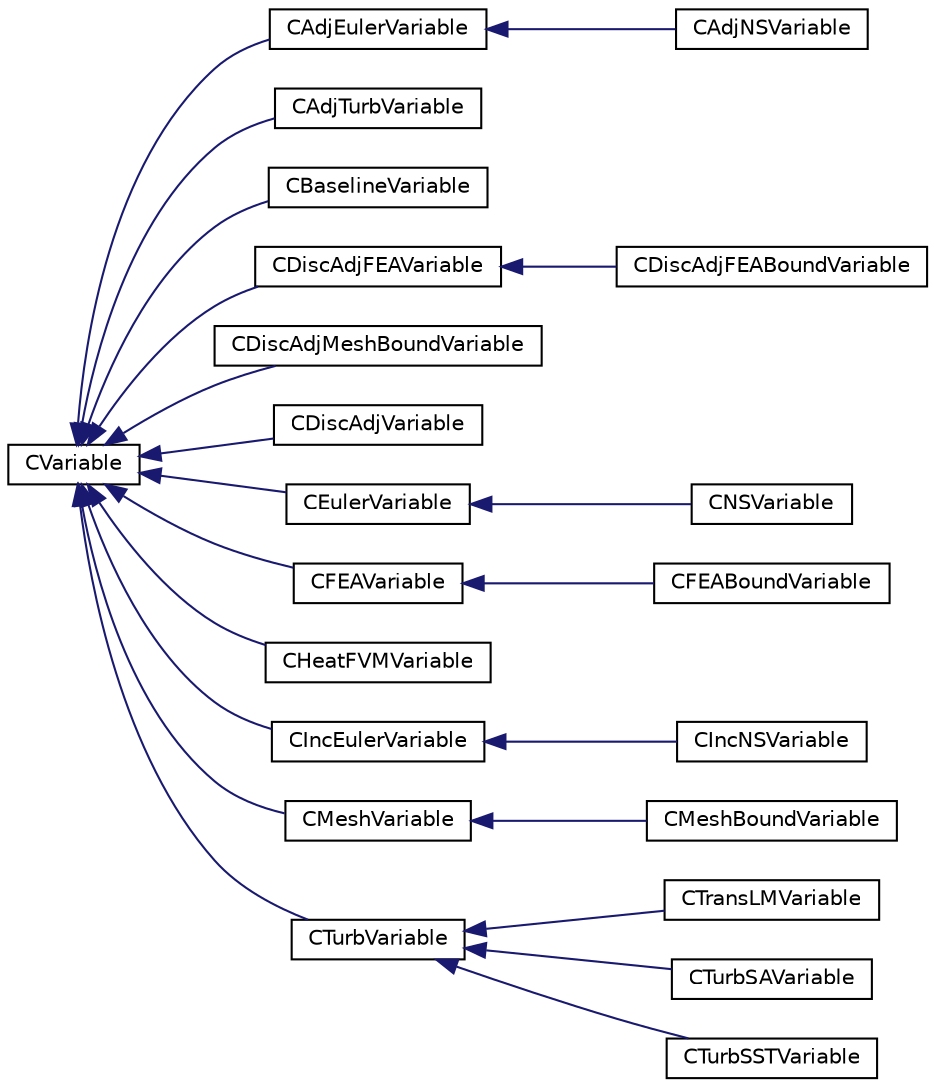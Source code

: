 digraph "Graphical Class Hierarchy"
{
  edge [fontname="Helvetica",fontsize="10",labelfontname="Helvetica",labelfontsize="10"];
  node [fontname="Helvetica",fontsize="10",shape=record];
  rankdir="LR";
  Node0 [label="CVariable",height=0.2,width=0.4,color="black", fillcolor="white", style="filled",URL="$class_c_variable.html",tooltip="Main class for defining the variables. "];
  Node0 -> Node1 [dir="back",color="midnightblue",fontsize="10",style="solid",fontname="Helvetica"];
  Node1 [label="CAdjEulerVariable",height=0.2,width=0.4,color="black", fillcolor="white", style="filled",URL="$class_c_adj_euler_variable.html",tooltip="Main class for defining the variables of the adjoint Euler solver. "];
  Node1 -> Node2 [dir="back",color="midnightblue",fontsize="10",style="solid",fontname="Helvetica"];
  Node2 [label="CAdjNSVariable",height=0.2,width=0.4,color="black", fillcolor="white", style="filled",URL="$class_c_adj_n_s_variable.html",tooltip="Main class for defining the variables of the adjoint Navier-Stokes solver. "];
  Node0 -> Node3 [dir="back",color="midnightblue",fontsize="10",style="solid",fontname="Helvetica"];
  Node3 [label="CAdjTurbVariable",height=0.2,width=0.4,color="black", fillcolor="white", style="filled",URL="$class_c_adj_turb_variable.html",tooltip="Main class for defining the variables of the adjoint turbulence model. "];
  Node0 -> Node4 [dir="back",color="midnightblue",fontsize="10",style="solid",fontname="Helvetica"];
  Node4 [label="CBaselineVariable",height=0.2,width=0.4,color="black", fillcolor="white", style="filled",URL="$class_c_baseline_variable.html",tooltip="Main class for defining the variables of a baseline solution from a restart file (for output)..."];
  Node0 -> Node5 [dir="back",color="midnightblue",fontsize="10",style="solid",fontname="Helvetica"];
  Node5 [label="CDiscAdjFEAVariable",height=0.2,width=0.4,color="black", fillcolor="white", style="filled",URL="$class_c_disc_adj_f_e_a_variable.html",tooltip="Main class for defining the variables of the adjoint solver. "];
  Node5 -> Node6 [dir="back",color="midnightblue",fontsize="10",style="solid",fontname="Helvetica"];
  Node6 [label="CDiscAdjFEABoundVariable",height=0.2,width=0.4,color="black", fillcolor="white", style="filled",URL="$class_c_disc_adj_f_e_a_bound_variable.html",tooltip="Main class for defining the variables on the FEA boundaries for adjoint applications. "];
  Node0 -> Node7 [dir="back",color="midnightblue",fontsize="10",style="solid",fontname="Helvetica"];
  Node7 [label="CDiscAdjMeshBoundVariable",height=0.2,width=0.4,color="black", fillcolor="white", style="filled",URL="$class_c_disc_adj_mesh_bound_variable.html"];
  Node0 -> Node8 [dir="back",color="midnightblue",fontsize="10",style="solid",fontname="Helvetica"];
  Node8 [label="CDiscAdjVariable",height=0.2,width=0.4,color="black", fillcolor="white", style="filled",URL="$class_c_disc_adj_variable.html",tooltip="Main class for defining the variables of the adjoint solver. "];
  Node0 -> Node9 [dir="back",color="midnightblue",fontsize="10",style="solid",fontname="Helvetica"];
  Node9 [label="CEulerVariable",height=0.2,width=0.4,color="black", fillcolor="white", style="filled",URL="$class_c_euler_variable.html",tooltip="Class for defining the variables of the compressible Euler solver. "];
  Node9 -> Node10 [dir="back",color="midnightblue",fontsize="10",style="solid",fontname="Helvetica"];
  Node10 [label="CNSVariable",height=0.2,width=0.4,color="black", fillcolor="white", style="filled",URL="$class_c_n_s_variable.html",tooltip="Class for defining the variables of the compressible Navier-Stokes solver. "];
  Node0 -> Node11 [dir="back",color="midnightblue",fontsize="10",style="solid",fontname="Helvetica"];
  Node11 [label="CFEAVariable",height=0.2,width=0.4,color="black", fillcolor="white", style="filled",URL="$class_c_f_e_a_variable.html",tooltip="Class for defining the variables of the FEM structural problem. "];
  Node11 -> Node12 [dir="back",color="midnightblue",fontsize="10",style="solid",fontname="Helvetica"];
  Node12 [label="CFEABoundVariable",height=0.2,width=0.4,color="black", fillcolor="white", style="filled",URL="$class_c_f_e_a_bound_variable.html",tooltip="Class that adds storage of boundary variables (tractions) to CFEAVariable. "];
  Node0 -> Node13 [dir="back",color="midnightblue",fontsize="10",style="solid",fontname="Helvetica"];
  Node13 [label="CHeatFVMVariable",height=0.2,width=0.4,color="black", fillcolor="white", style="filled",URL="$class_c_heat_f_v_m_variable.html",tooltip="Class for defining the variables of the finite-volume heat equation solver. "];
  Node0 -> Node14 [dir="back",color="midnightblue",fontsize="10",style="solid",fontname="Helvetica"];
  Node14 [label="CIncEulerVariable",height=0.2,width=0.4,color="black", fillcolor="white", style="filled",URL="$class_c_inc_euler_variable.html",tooltip="Class for defining the variables of the incompressible Euler solver. "];
  Node14 -> Node15 [dir="back",color="midnightblue",fontsize="10",style="solid",fontname="Helvetica"];
  Node15 [label="CIncNSVariable",height=0.2,width=0.4,color="black", fillcolor="white", style="filled",URL="$class_c_inc_n_s_variable.html",tooltip="Class for defining the variables of the incompressible Navier-Stokes solver. "];
  Node0 -> Node16 [dir="back",color="midnightblue",fontsize="10",style="solid",fontname="Helvetica"];
  Node16 [label="CMeshVariable",height=0.2,width=0.4,color="black", fillcolor="white", style="filled",URL="$class_c_mesh_variable.html"];
  Node16 -> Node17 [dir="back",color="midnightblue",fontsize="10",style="solid",fontname="Helvetica"];
  Node17 [label="CMeshBoundVariable",height=0.2,width=0.4,color="black", fillcolor="white", style="filled",URL="$class_c_mesh_bound_variable.html"];
  Node0 -> Node18 [dir="back",color="midnightblue",fontsize="10",style="solid",fontname="Helvetica"];
  Node18 [label="CTurbVariable",height=0.2,width=0.4,color="black", fillcolor="white", style="filled",URL="$class_c_turb_variable.html",tooltip="Base class for defining the variables of the turbulence model. "];
  Node18 -> Node19 [dir="back",color="midnightblue",fontsize="10",style="solid",fontname="Helvetica"];
  Node19 [label="CTransLMVariable",height=0.2,width=0.4,color="black", fillcolor="white", style="filled",URL="$class_c_trans_l_m_variable.html",tooltip="Transition model variables. "];
  Node18 -> Node20 [dir="back",color="midnightblue",fontsize="10",style="solid",fontname="Helvetica"];
  Node20 [label="CTurbSAVariable",height=0.2,width=0.4,color="black", fillcolor="white", style="filled",URL="$class_c_turb_s_a_variable.html",tooltip="Main class for defining the variables of the turbulence model. "];
  Node18 -> Node21 [dir="back",color="midnightblue",fontsize="10",style="solid",fontname="Helvetica"];
  Node21 [label="CTurbSSTVariable",height=0.2,width=0.4,color="black", fillcolor="white", style="filled",URL="$class_c_turb_s_s_t_variable.html",tooltip="Main class for defining the variables of the turbulence model. "];
}
